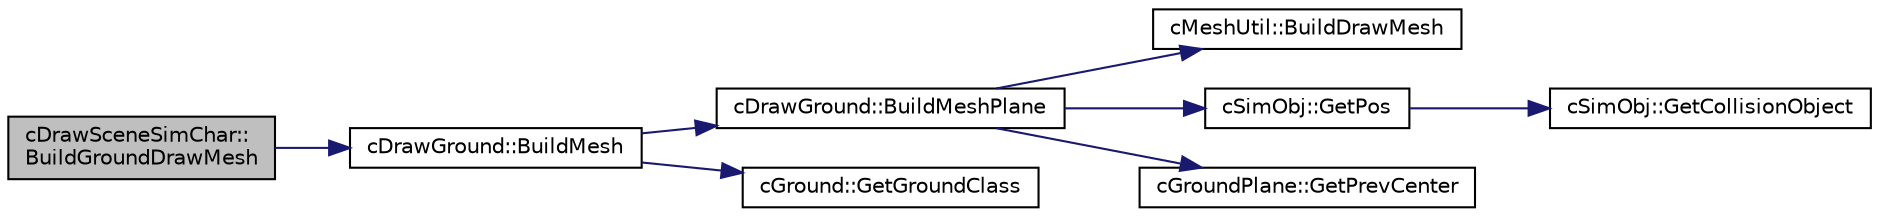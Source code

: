 digraph "cDrawSceneSimChar::BuildGroundDrawMesh"
{
 // LATEX_PDF_SIZE
  edge [fontname="Helvetica",fontsize="10",labelfontname="Helvetica",labelfontsize="10"];
  node [fontname="Helvetica",fontsize="10",shape=record];
  rankdir="LR";
  Node1 [label="cDrawSceneSimChar::\lBuildGroundDrawMesh",height=0.2,width=0.4,color="black", fillcolor="grey75", style="filled", fontcolor="black",tooltip=" "];
  Node1 -> Node2 [color="midnightblue",fontsize="10",style="solid",fontname="Helvetica"];
  Node2 [label="cDrawGround::BuildMesh",height=0.2,width=0.4,color="black", fillcolor="white", style="filled",URL="$classc_draw_ground.html#af01e740bca9edeac61ebccf5418af5b4",tooltip=" "];
  Node2 -> Node3 [color="midnightblue",fontsize="10",style="solid",fontname="Helvetica"];
  Node3 [label="cDrawGround::BuildMeshPlane",height=0.2,width=0.4,color="black", fillcolor="white", style="filled",URL="$classc_draw_ground.html#a97002787a031668e004bd9a791beae7b",tooltip=" "];
  Node3 -> Node4 [color="midnightblue",fontsize="10",style="solid",fontname="Helvetica"];
  Node4 [label="cMeshUtil::BuildDrawMesh",height=0.2,width=0.4,color="black", fillcolor="white", style="filled",URL="$classc_mesh_util.html#a99c580def2bd11bea53600a2467f5c91",tooltip=" "];
  Node3 -> Node5 [color="midnightblue",fontsize="10",style="solid",fontname="Helvetica"];
  Node5 [label="cSimObj::GetPos",height=0.2,width=0.4,color="black", fillcolor="white", style="filled",URL="$classc_sim_obj.html#adb9f6ca03649139e5300de22c12df44f",tooltip=" "];
  Node5 -> Node6 [color="midnightblue",fontsize="10",style="solid",fontname="Helvetica"];
  Node6 [label="cSimObj::GetCollisionObject",height=0.2,width=0.4,color="black", fillcolor="white", style="filled",URL="$classc_sim_obj.html#aabb085287e9c1b96e290f66b8cab95e9",tooltip=" "];
  Node3 -> Node7 [color="midnightblue",fontsize="10",style="solid",fontname="Helvetica"];
  Node7 [label="cGroundPlane::GetPrevCenter",height=0.2,width=0.4,color="black", fillcolor="white", style="filled",URL="$classc_ground_plane.html#a9c54b0a96951bf92e6690ae5be794c09",tooltip=" "];
  Node2 -> Node8 [color="midnightblue",fontsize="10",style="solid",fontname="Helvetica"];
  Node8 [label="cGround::GetGroundClass",height=0.2,width=0.4,color="black", fillcolor="white", style="filled",URL="$classc_ground.html#a92a964a14cb57702671810959390fc39",tooltip=" "];
}
